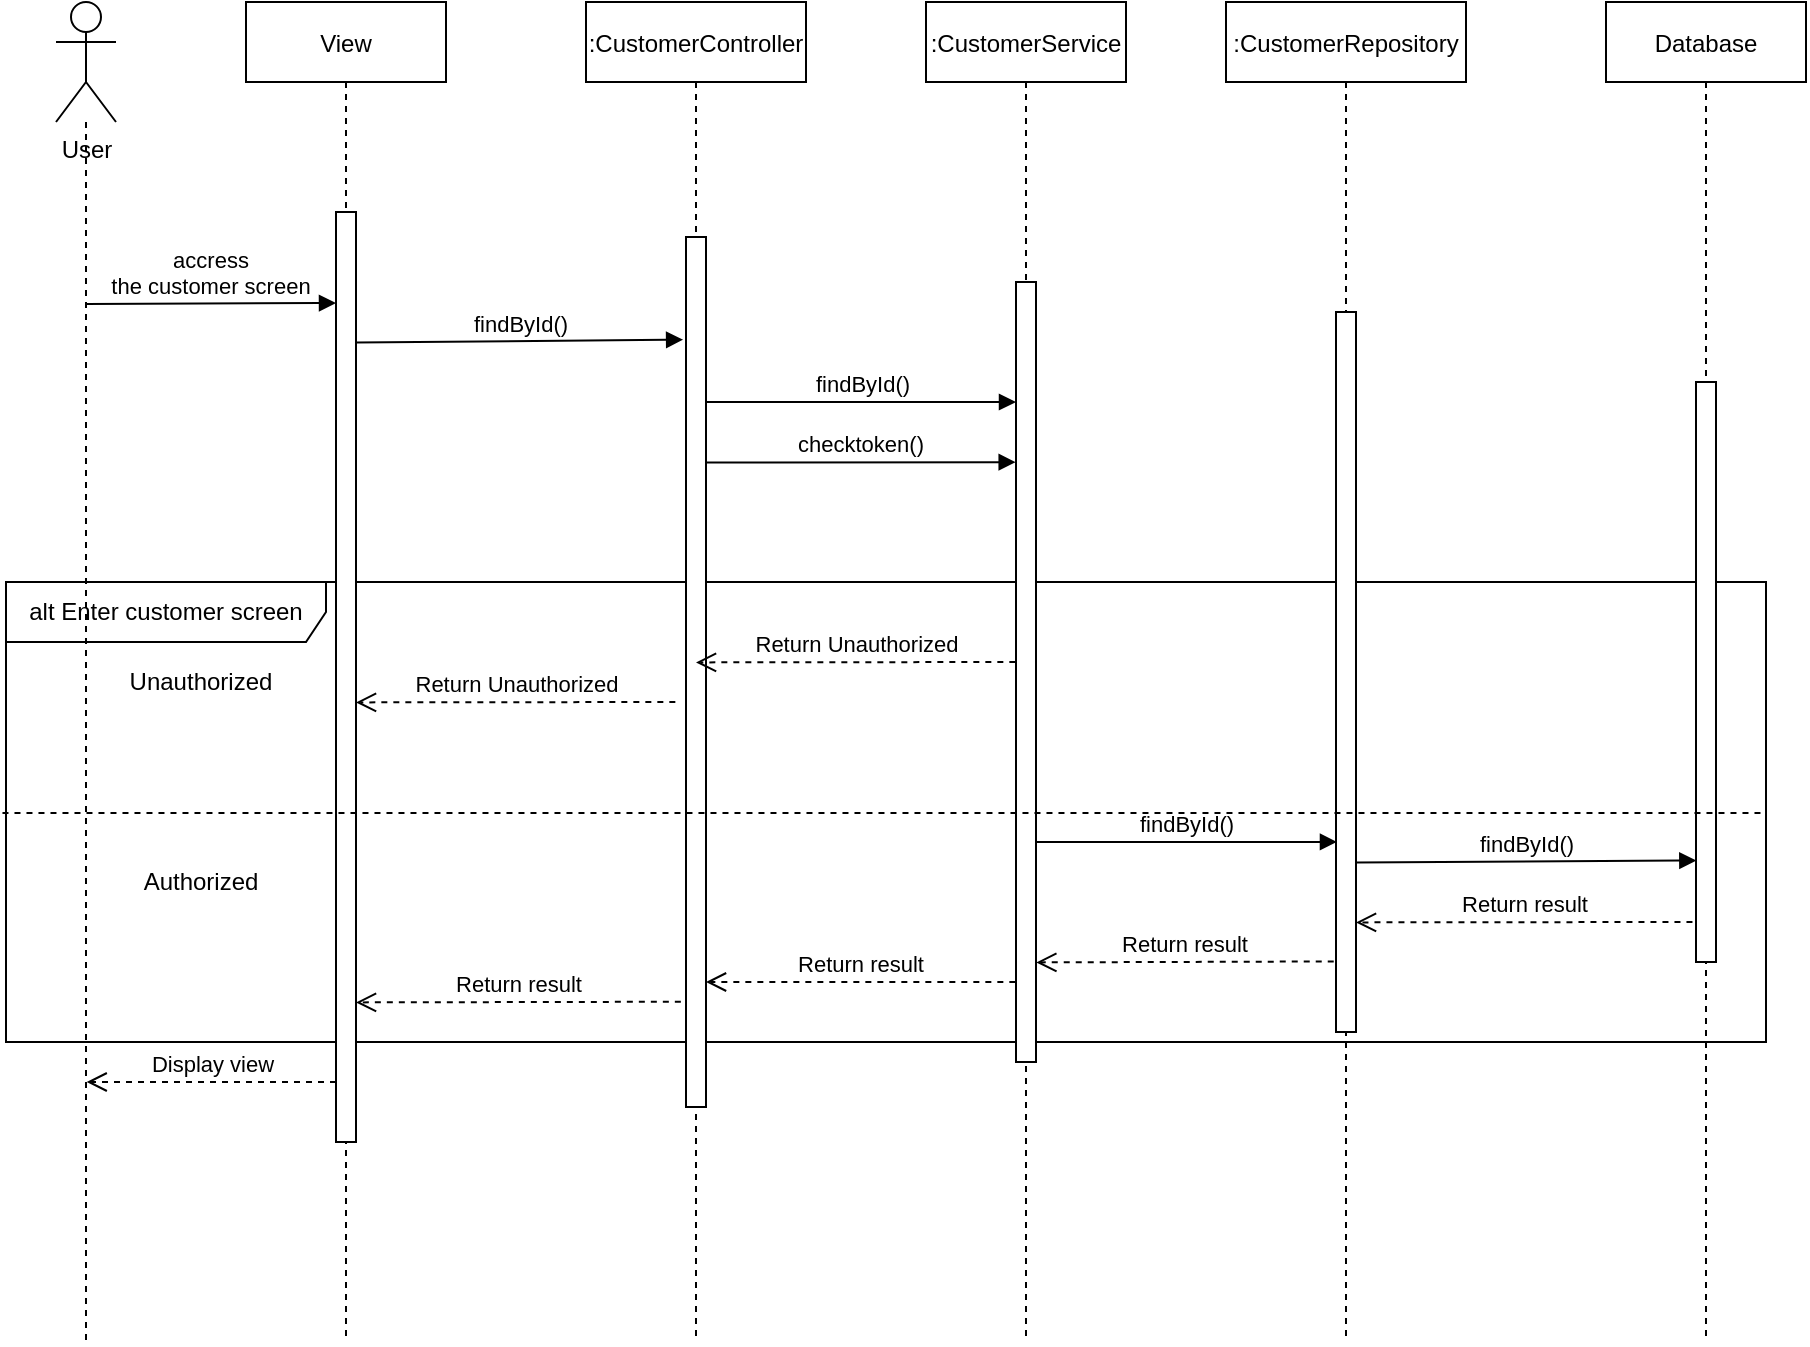 <mxfile version="20.2.3" type="device"><diagram id="kgpKYQtTHZ0yAKxKKP6v" name="Page-1"><mxGraphModel dx="460" dy="253" grid="1" gridSize="10" guides="1" tooltips="1" connect="1" arrows="1" fold="1" page="1" pageScale="1" pageWidth="850" pageHeight="1100" math="0" shadow="0"><root><mxCell id="0"/><mxCell id="1" parent="0"/><mxCell id="v-QebPua1ZWwUlzsEAZD-4" value="alt Enter customer screen" style="shape=umlFrame;whiteSpace=wrap;html=1;width=160;height=30;" parent="1" vertex="1"><mxGeometry x="40" y="700" width="880" height="230" as="geometry"/></mxCell><mxCell id="1rYxMRe_m1wBD9LGmmaj-11" style="edgeStyle=orthogonalEdgeStyle;rounded=0;orthogonalLoop=1;jettySize=auto;html=1;dashed=1;endArrow=none;endFill=0;" parent="1" source="1rYxMRe_m1wBD9LGmmaj-10" edge="1"><mxGeometry relative="1" as="geometry"><mxPoint x="80" y="1080" as="targetPoint"/><Array as="points"><mxPoint x="80" y="1070"/></Array></mxGeometry></mxCell><mxCell id="1rYxMRe_m1wBD9LGmmaj-10" value="User" style="shape=umlActor;verticalLabelPosition=bottom;verticalAlign=top;html=1;" parent="1" vertex="1"><mxGeometry x="65" y="410" width="30" height="60" as="geometry"/></mxCell><mxCell id="1rYxMRe_m1wBD9LGmmaj-12" value="View" style="shape=umlLifeline;perimeter=lifelinePerimeter;container=1;collapsible=0;recursiveResize=0;rounded=0;shadow=0;strokeWidth=1;" parent="1" vertex="1"><mxGeometry x="160" y="410" width="100" height="670" as="geometry"/></mxCell><mxCell id="YqbJ4EWSFIwN1uU5UU5I-2" value="" style="html=1;points=[];perimeter=orthogonalPerimeter;" vertex="1" parent="1rYxMRe_m1wBD9LGmmaj-12"><mxGeometry x="45" y="105" width="10" height="465" as="geometry"/></mxCell><mxCell id="YqbJ4EWSFIwN1uU5UU5I-9" value="accress &lt;br&gt;the customer screen" style="html=1;verticalAlign=bottom;endArrow=block;entryX=-0.044;entryY=0.011;entryDx=0;entryDy=0;entryPerimeter=0;" edge="1" parent="1rYxMRe_m1wBD9LGmmaj-12"><mxGeometry width="80" relative="1" as="geometry"><mxPoint x="-80" y="151" as="sourcePoint"/><mxPoint x="45.0" y="150.52" as="targetPoint"/></mxGeometry></mxCell><mxCell id="YqbJ4EWSFIwN1uU5UU5I-14" value="Return Unauthorized" style="html=1;verticalAlign=bottom;endArrow=open;dashed=1;endSize=8;entryX=1.033;entryY=0.456;entryDx=0;entryDy=0;entryPerimeter=0;" edge="1" parent="1rYxMRe_m1wBD9LGmmaj-12"><mxGeometry relative="1" as="geometry"><mxPoint x="214.67" y="350" as="sourcePoint"/><mxPoint x="55.0" y="350.2" as="targetPoint"/></mxGeometry></mxCell><mxCell id="YqbJ4EWSFIwN1uU5UU5I-15" value="Display view" style="html=1;verticalAlign=bottom;endArrow=open;dashed=1;endSize=8;" edge="1" parent="1rYxMRe_m1wBD9LGmmaj-12"><mxGeometry relative="1" as="geometry"><mxPoint x="45.0" y="540" as="sourcePoint"/><mxPoint x="-79.67" y="540" as="targetPoint"/></mxGeometry></mxCell><mxCell id="1rYxMRe_m1wBD9LGmmaj-13" value=":CustomerController" style="shape=umlLifeline;perimeter=lifelinePerimeter;container=1;collapsible=0;recursiveResize=0;rounded=0;shadow=0;strokeWidth=1;" parent="1" vertex="1"><mxGeometry x="330" y="410" width="110" height="670" as="geometry"/></mxCell><mxCell id="YqbJ4EWSFIwN1uU5UU5I-3" value="" style="html=1;points=[];perimeter=orthogonalPerimeter;" vertex="1" parent="1rYxMRe_m1wBD9LGmmaj-13"><mxGeometry x="50" y="117.5" width="10" height="435" as="geometry"/></mxCell><mxCell id="YqbJ4EWSFIwN1uU5UU5I-12" value="findById()" style="html=1;verticalAlign=bottom;endArrow=block;entryX=-0.144;entryY=0.118;entryDx=0;entryDy=0;entryPerimeter=0;" edge="1" parent="1rYxMRe_m1wBD9LGmmaj-13" target="YqbJ4EWSFIwN1uU5UU5I-3"><mxGeometry width="80" relative="1" as="geometry"><mxPoint x="-115" y="170.3" as="sourcePoint"/><mxPoint x="45" y="170.0" as="targetPoint"/></mxGeometry></mxCell><mxCell id="YqbJ4EWSFIwN1uU5UU5I-28" value="Return result" style="html=1;verticalAlign=bottom;endArrow=open;dashed=1;endSize=8;" edge="1" parent="1rYxMRe_m1wBD9LGmmaj-13"><mxGeometry relative="1" as="geometry"><mxPoint x="214.67" y="490" as="sourcePoint"/><mxPoint x="60" y="490" as="targetPoint"/></mxGeometry></mxCell><mxCell id="1rYxMRe_m1wBD9LGmmaj-14" value=":CustomerService" style="shape=umlLifeline;perimeter=lifelinePerimeter;container=1;collapsible=0;recursiveResize=0;rounded=0;shadow=0;strokeWidth=1;" parent="1" vertex="1"><mxGeometry x="500" y="410" width="100" height="670" as="geometry"/></mxCell><mxCell id="YqbJ4EWSFIwN1uU5UU5I-4" value="" style="html=1;points=[];perimeter=orthogonalPerimeter;" vertex="1" parent="1rYxMRe_m1wBD9LGmmaj-14"><mxGeometry x="45" y="140" width="10" height="390" as="geometry"/></mxCell><mxCell id="YqbJ4EWSFIwN1uU5UU5I-11" value="findById()" style="html=1;verticalAlign=bottom;endArrow=block;entryX=0;entryY=0.166;entryDx=0;entryDy=0;entryPerimeter=0;" edge="1" parent="1rYxMRe_m1wBD9LGmmaj-14"><mxGeometry width="80" relative="1" as="geometry"><mxPoint x="-110" y="200" as="sourcePoint"/><mxPoint x="45" y="200.0" as="targetPoint"/></mxGeometry></mxCell><mxCell id="1rYxMRe_m1wBD9LGmmaj-15" value=":CustomerRepository" style="shape=umlLifeline;perimeter=lifelinePerimeter;container=1;collapsible=0;recursiveResize=0;rounded=0;shadow=0;strokeWidth=1;" parent="1" vertex="1"><mxGeometry x="650" y="410" width="120" height="670" as="geometry"/></mxCell><mxCell id="YqbJ4EWSFIwN1uU5UU5I-5" value="" style="html=1;points=[];perimeter=orthogonalPerimeter;" vertex="1" parent="1rYxMRe_m1wBD9LGmmaj-15"><mxGeometry x="55" y="155" width="10" height="360" as="geometry"/></mxCell><mxCell id="YqbJ4EWSFIwN1uU5UU5I-30" value="findById()" style="html=1;verticalAlign=bottom;endArrow=block;entryX=0.048;entryY=0.736;entryDx=0;entryDy=0;entryPerimeter=0;" edge="1" parent="1rYxMRe_m1wBD9LGmmaj-15" target="YqbJ4EWSFIwN1uU5UU5I-5"><mxGeometry width="80" relative="1" as="geometry"><mxPoint x="-95" y="420" as="sourcePoint"/><mxPoint x="40" y="420" as="targetPoint"/></mxGeometry></mxCell><mxCell id="1rYxMRe_m1wBD9LGmmaj-16" value="Database" style="shape=umlLifeline;perimeter=lifelinePerimeter;container=1;collapsible=0;recursiveResize=0;rounded=0;shadow=0;strokeWidth=1;" parent="1" vertex="1"><mxGeometry x="840" y="410" width="100" height="670" as="geometry"/></mxCell><mxCell id="YqbJ4EWSFIwN1uU5UU5I-6" value="" style="html=1;points=[];perimeter=orthogonalPerimeter;" vertex="1" parent="1rYxMRe_m1wBD9LGmmaj-16"><mxGeometry x="45" y="190" width="10" height="290" as="geometry"/></mxCell><mxCell id="YqbJ4EWSFIwN1uU5UU5I-26" value="Return result" style="html=1;verticalAlign=bottom;endArrow=open;dashed=1;endSize=8;entryX=1.033;entryY=0.456;entryDx=0;entryDy=0;entryPerimeter=0;exitX=-0.177;exitY=0.931;exitDx=0;exitDy=0;exitPerimeter=0;" edge="1" parent="1rYxMRe_m1wBD9LGmmaj-16" source="YqbJ4EWSFIwN1uU5UU5I-6"><mxGeometry relative="1" as="geometry"><mxPoint x="34.67" y="460" as="sourcePoint"/><mxPoint x="-125.0" y="460.2" as="targetPoint"/></mxGeometry></mxCell><mxCell id="YqbJ4EWSFIwN1uU5UU5I-17" value="" style="endArrow=none;dashed=1;html=1;rounded=0;entryX=0.999;entryY=0.502;entryDx=0;entryDy=0;entryPerimeter=0;exitX=-0.002;exitY=0.502;exitDx=0;exitDy=0;exitPerimeter=0;" edge="1" parent="1" source="v-QebPua1ZWwUlzsEAZD-4" target="v-QebPua1ZWwUlzsEAZD-4"><mxGeometry width="50" height="50" relative="1" as="geometry"><mxPoint x="630" y="810" as="sourcePoint"/><mxPoint x="680" y="760" as="targetPoint"/></mxGeometry></mxCell><mxCell id="YqbJ4EWSFIwN1uU5UU5I-18" value="Unauthorized" style="text;html=1;strokeColor=none;fillColor=none;align=center;verticalAlign=middle;whiteSpace=wrap;rounded=0;" vertex="1" parent="1"><mxGeometry x="95" y="740" width="85" height="20" as="geometry"/></mxCell><mxCell id="YqbJ4EWSFIwN1uU5UU5I-19" value="Authorized" style="text;html=1;strokeColor=none;fillColor=none;align=center;verticalAlign=middle;whiteSpace=wrap;rounded=0;" vertex="1" parent="1"><mxGeometry x="95" y="840" width="85" height="20" as="geometry"/></mxCell><mxCell id="YqbJ4EWSFIwN1uU5UU5I-23" value="Return Unauthorized" style="html=1;verticalAlign=bottom;endArrow=open;dashed=1;endSize=8;entryX=1.033;entryY=0.456;entryDx=0;entryDy=0;entryPerimeter=0;" edge="1" parent="1"><mxGeometry relative="1" as="geometry"><mxPoint x="544.67" y="740" as="sourcePoint"/><mxPoint x="385.0" y="740.2" as="targetPoint"/></mxGeometry></mxCell><mxCell id="YqbJ4EWSFIwN1uU5UU5I-25" value="findById()" style="html=1;verticalAlign=bottom;endArrow=block;entryX=0.016;entryY=0.825;entryDx=0;entryDy=0;entryPerimeter=0;" edge="1" parent="1" target="YqbJ4EWSFIwN1uU5UU5I-6"><mxGeometry width="80" relative="1" as="geometry"><mxPoint x="715" y="840.3" as="sourcePoint"/><mxPoint x="875" y="840" as="targetPoint"/></mxGeometry></mxCell><mxCell id="YqbJ4EWSFIwN1uU5UU5I-27" value="Return result" style="html=1;verticalAlign=bottom;endArrow=open;dashed=1;endSize=8;entryX=1.033;entryY=0.456;entryDx=0;entryDy=0;entryPerimeter=0;exitX=-0.113;exitY=0.902;exitDx=0;exitDy=0;exitPerimeter=0;" edge="1" parent="1" source="YqbJ4EWSFIwN1uU5UU5I-5"><mxGeometry relative="1" as="geometry"><mxPoint x="700" y="890" as="sourcePoint"/><mxPoint x="555.16" y="890.2" as="targetPoint"/></mxGeometry></mxCell><mxCell id="YqbJ4EWSFIwN1uU5UU5I-29" value="Return result" style="html=1;verticalAlign=bottom;endArrow=open;dashed=1;endSize=8;entryX=1.033;entryY=0.456;entryDx=0;entryDy=0;entryPerimeter=0;exitX=-0.258;exitY=0.879;exitDx=0;exitDy=0;exitPerimeter=0;" edge="1" parent="1" source="YqbJ4EWSFIwN1uU5UU5I-3"><mxGeometry relative="1" as="geometry"><mxPoint x="374.67" y="910" as="sourcePoint"/><mxPoint x="215" y="910.2" as="targetPoint"/></mxGeometry></mxCell><mxCell id="YqbJ4EWSFIwN1uU5UU5I-24" value="checktoken()" style="html=1;verticalAlign=bottom;endArrow=block;entryX=-0.016;entryY=0.231;entryDx=0;entryDy=0;entryPerimeter=0;" edge="1" parent="1" target="YqbJ4EWSFIwN1uU5UU5I-4"><mxGeometry width="80" relative="1" as="geometry"><mxPoint x="390" y="640.3" as="sourcePoint"/><mxPoint x="540" y="640" as="targetPoint"/></mxGeometry></mxCell></root></mxGraphModel></diagram></mxfile>